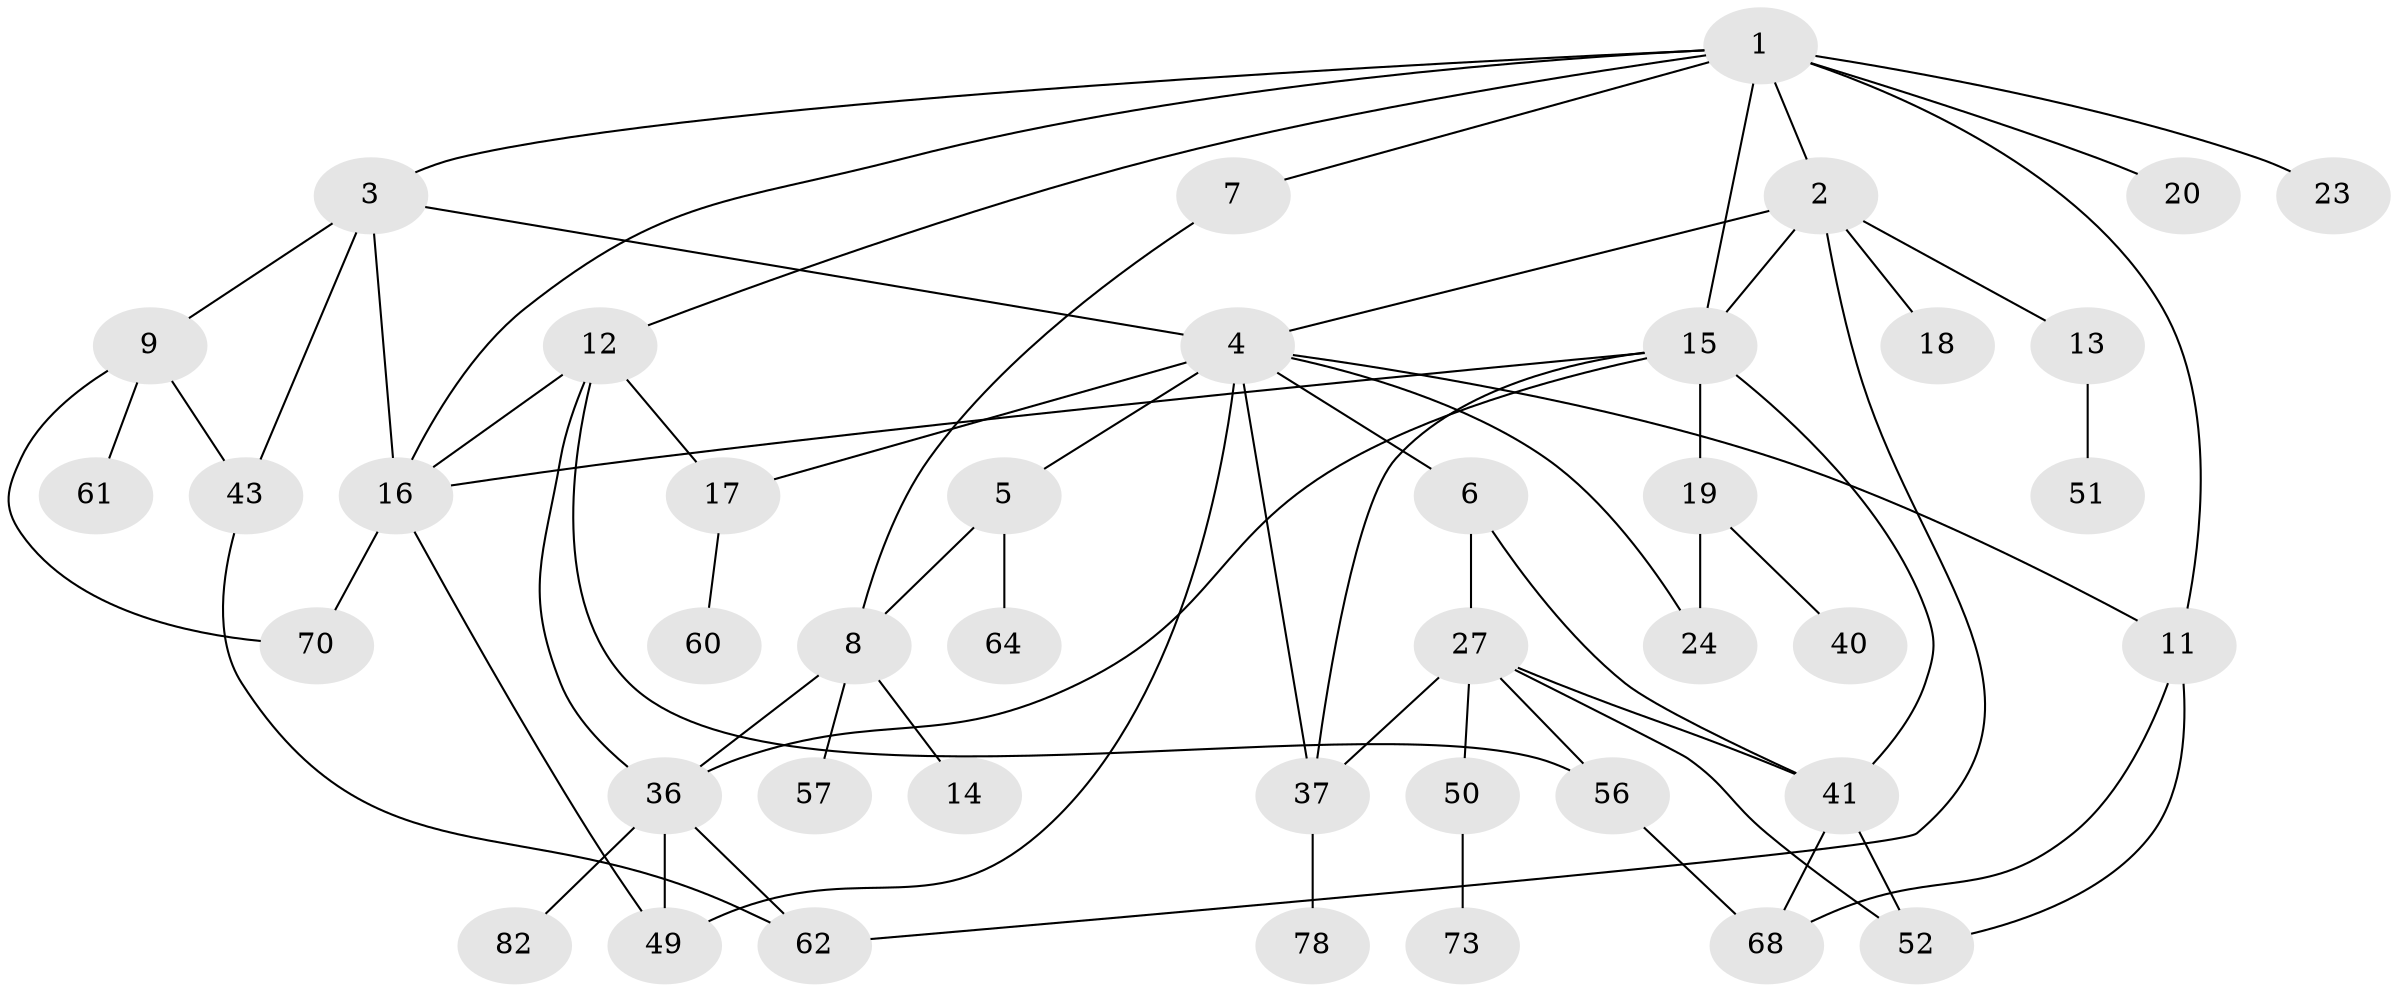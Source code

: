 // original degree distribution, {8: 0.011764705882352941, 6: 0.047058823529411764, 5: 0.03529411764705882, 7: 0.011764705882352941, 3: 0.24705882352941178, 2: 0.3176470588235294, 4: 0.12941176470588237, 1: 0.2}
// Generated by graph-tools (version 1.1) at 2025/13/03/09/25 04:13:39]
// undirected, 42 vertices, 67 edges
graph export_dot {
graph [start="1"]
  node [color=gray90,style=filled];
  1 [super="+10"];
  2;
  3 [super="+46"];
  4 [super="+32+26+77"];
  5;
  6;
  7;
  8 [super="+48+22"];
  9 [super="+38"];
  11;
  12 [super="+25+42"];
  13;
  14;
  15 [super="+44"];
  16 [super="+83+21"];
  17 [super="+34"];
  18;
  19;
  20 [super="+30"];
  23 [super="+47+75"];
  24 [super="+33"];
  27 [super="+35"];
  36 [super="+63"];
  37 [super="+67+71"];
  40 [super="+58"];
  41 [super="+45+80+54+55"];
  43;
  49;
  50;
  51;
  52 [super="+53"];
  56 [super="+79"];
  57;
  60;
  61;
  62 [super="+72"];
  64;
  68 [super="+69+74"];
  70;
  73;
  78;
  82;
  1 -- 2;
  1 -- 3;
  1 -- 7;
  1 -- 11;
  1 -- 20;
  1 -- 23 [weight=2];
  1 -- 12;
  1 -- 15;
  1 -- 16;
  2 -- 4;
  2 -- 13;
  2 -- 18;
  2 -- 62;
  2 -- 15;
  3 -- 9;
  3 -- 43;
  3 -- 16 [weight=2];
  3 -- 4;
  4 -- 5;
  4 -- 6;
  4 -- 17 [weight=2];
  4 -- 49;
  4 -- 37;
  4 -- 11;
  4 -- 24;
  5 -- 64;
  5 -- 8;
  6 -- 27;
  6 -- 41;
  7 -- 8;
  8 -- 14 [weight=2];
  8 -- 36;
  8 -- 57;
  9 -- 61;
  9 -- 43;
  9 -- 70;
  11 -- 68;
  11 -- 52;
  12 -- 16 [weight=2];
  12 -- 56;
  12 -- 17;
  12 -- 36;
  13 -- 51;
  15 -- 19;
  15 -- 36;
  15 -- 41;
  15 -- 37;
  15 -- 16;
  16 -- 49;
  16 -- 70;
  17 -- 60;
  19 -- 24;
  19 -- 40;
  27 -- 52;
  27 -- 41 [weight=2];
  27 -- 56;
  27 -- 50;
  27 -- 37;
  36 -- 62;
  36 -- 49;
  36 -- 82;
  37 -- 78;
  41 -- 68;
  41 -- 52;
  43 -- 62;
  50 -- 73;
  56 -- 68;
}
